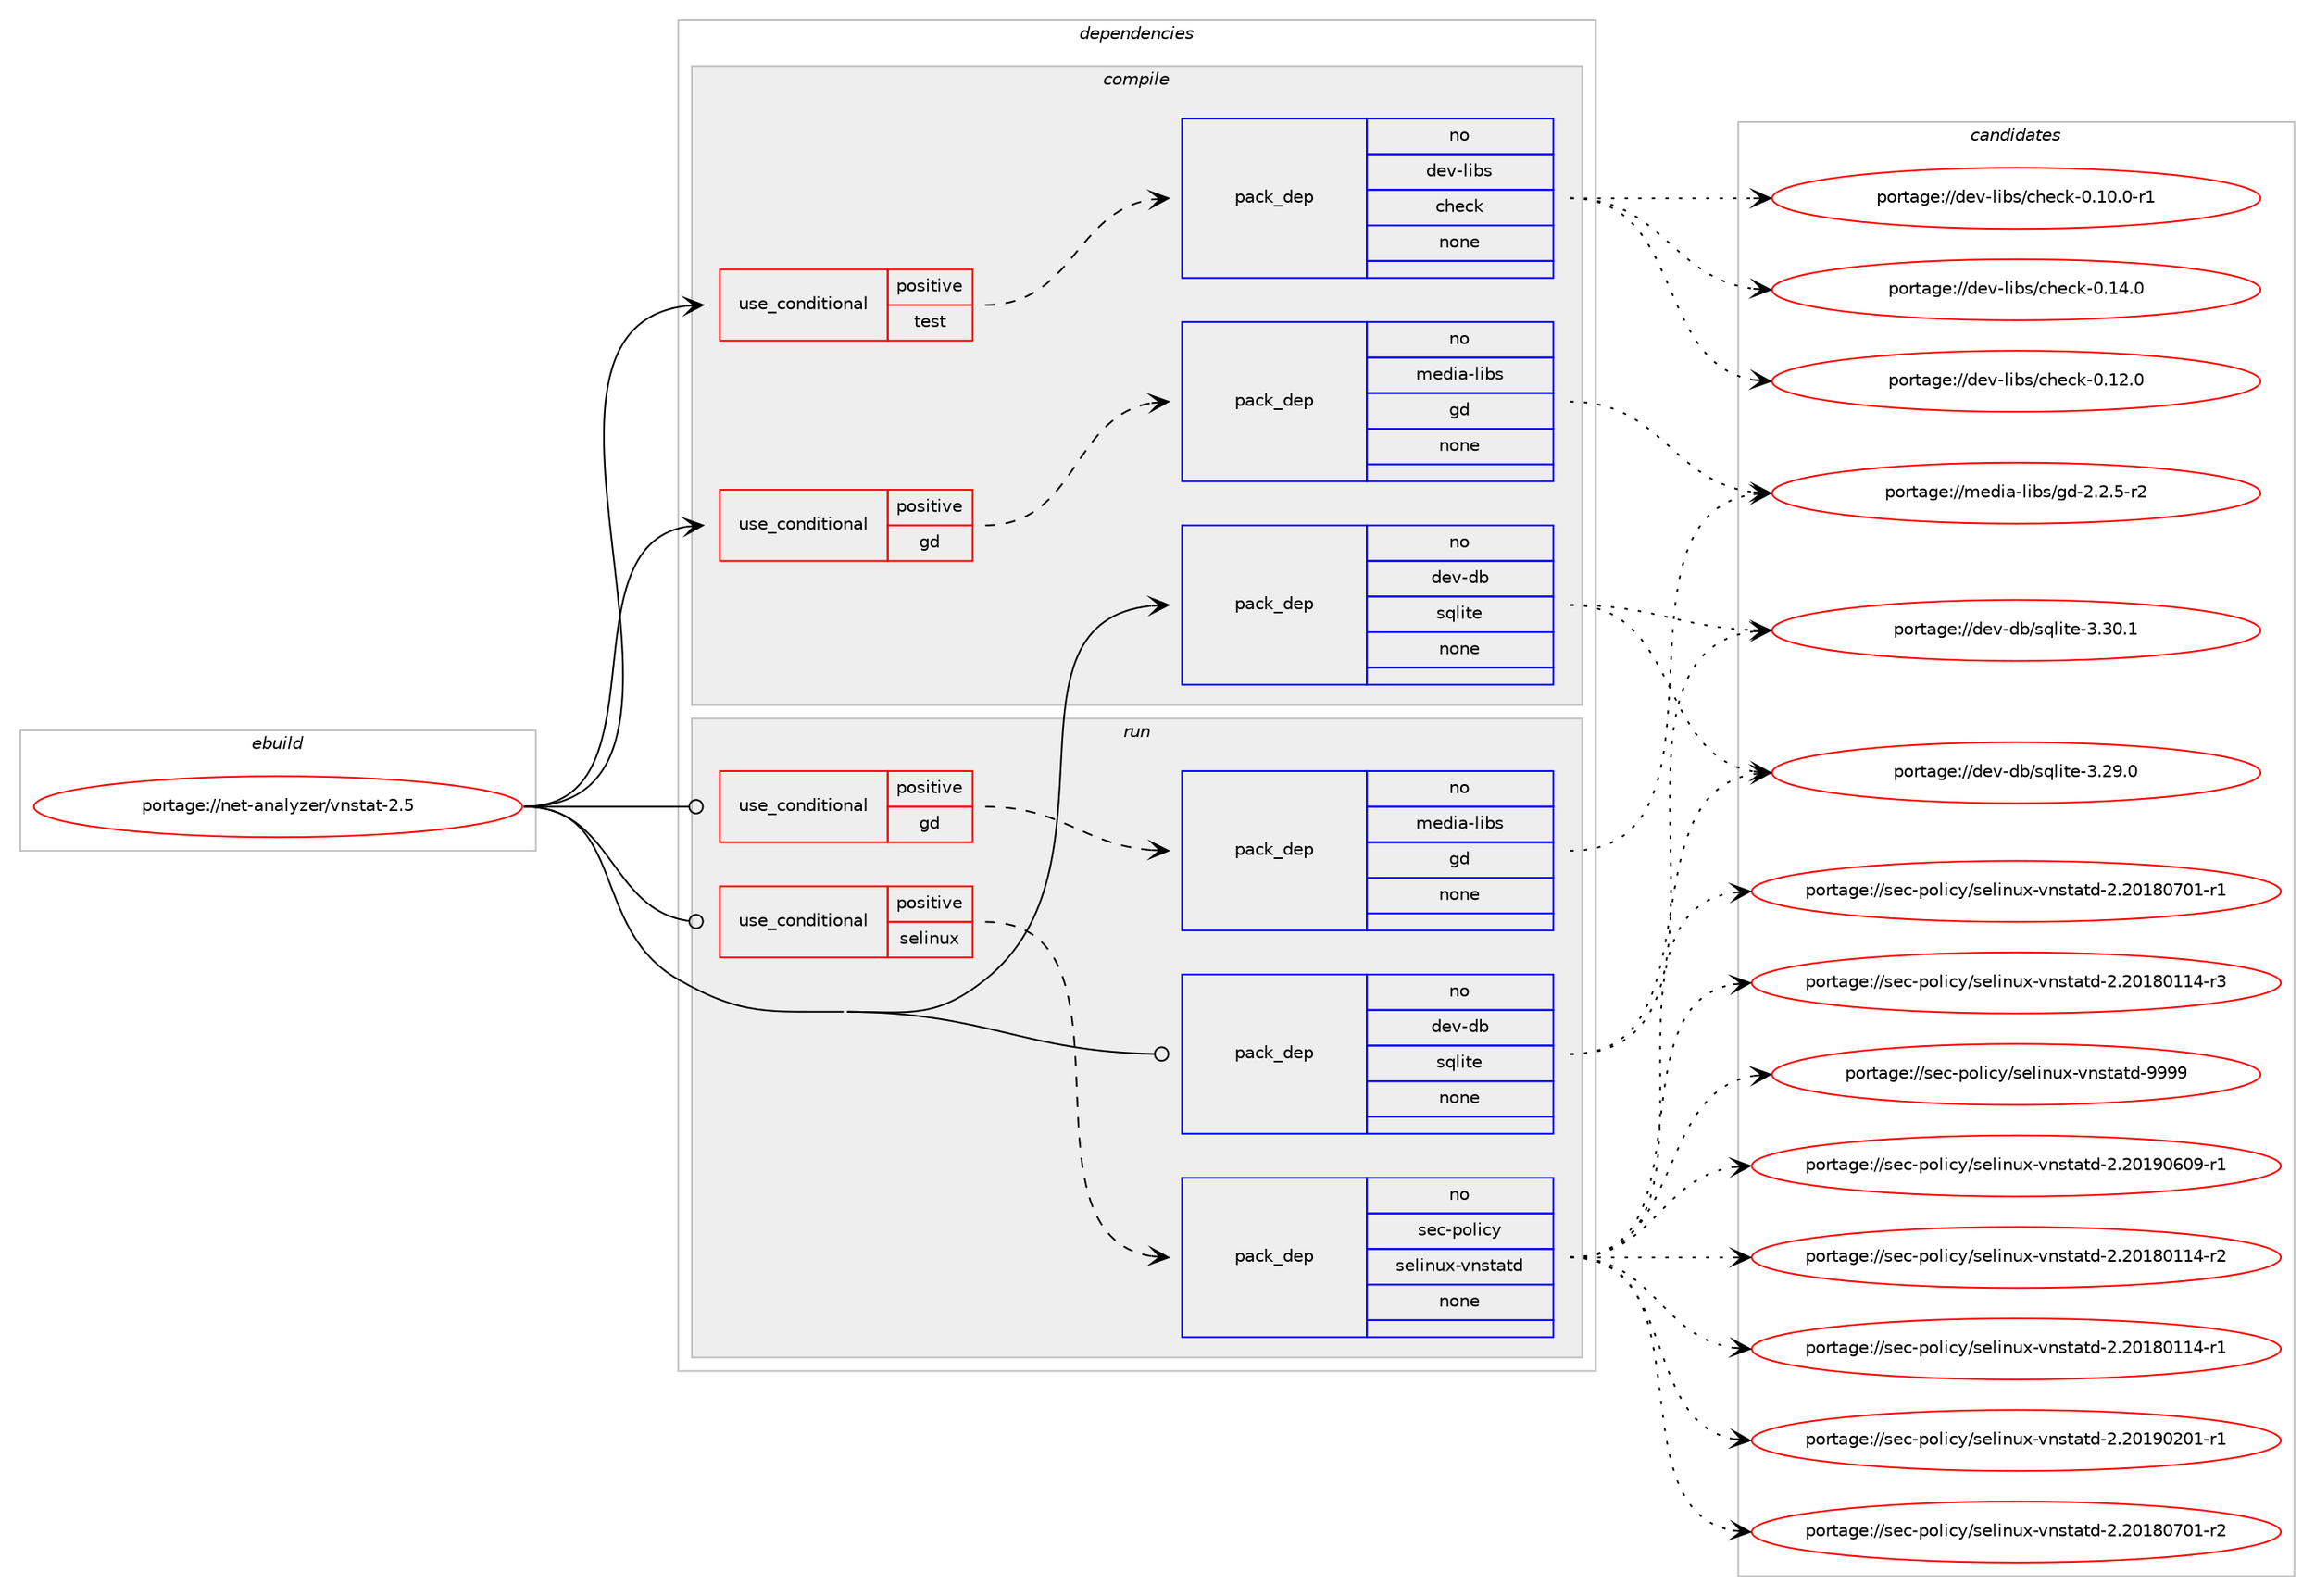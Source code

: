 digraph prolog {

# *************
# Graph options
# *************

newrank=true;
concentrate=true;
compound=true;
graph [rankdir=LR,fontname=Helvetica,fontsize=10,ranksep=1.5];#, ranksep=2.5, nodesep=0.2];
edge  [arrowhead=vee];
node  [fontname=Helvetica,fontsize=10];

# **********
# The ebuild
# **********

subgraph cluster_leftcol {
color=gray;
rank=same;
label=<<i>ebuild</i>>;
id [label="portage://net-analyzer/vnstat-2.5", color=red, width=4, href="../net-analyzer/vnstat-2.5.svg"];
}

# ****************
# The dependencies
# ****************

subgraph cluster_midcol {
color=gray;
label=<<i>dependencies</i>>;
subgraph cluster_compile {
fillcolor="#eeeeee";
style=filled;
label=<<i>compile</i>>;
subgraph cond30785 {
dependency138544 [label=<<TABLE BORDER="0" CELLBORDER="1" CELLSPACING="0" CELLPADDING="4"><TR><TD ROWSPAN="3" CELLPADDING="10">use_conditional</TD></TR><TR><TD>positive</TD></TR><TR><TD>gd</TD></TR></TABLE>>, shape=none, color=red];
subgraph pack105425 {
dependency138545 [label=<<TABLE BORDER="0" CELLBORDER="1" CELLSPACING="0" CELLPADDING="4" WIDTH="220"><TR><TD ROWSPAN="6" CELLPADDING="30">pack_dep</TD></TR><TR><TD WIDTH="110">no</TD></TR><TR><TD>media-libs</TD></TR><TR><TD>gd</TD></TR><TR><TD>none</TD></TR><TR><TD></TD></TR></TABLE>>, shape=none, color=blue];
}
dependency138544:e -> dependency138545:w [weight=20,style="dashed",arrowhead="vee"];
}
id:e -> dependency138544:w [weight=20,style="solid",arrowhead="vee"];
subgraph cond30786 {
dependency138546 [label=<<TABLE BORDER="0" CELLBORDER="1" CELLSPACING="0" CELLPADDING="4"><TR><TD ROWSPAN="3" CELLPADDING="10">use_conditional</TD></TR><TR><TD>positive</TD></TR><TR><TD>test</TD></TR></TABLE>>, shape=none, color=red];
subgraph pack105426 {
dependency138547 [label=<<TABLE BORDER="0" CELLBORDER="1" CELLSPACING="0" CELLPADDING="4" WIDTH="220"><TR><TD ROWSPAN="6" CELLPADDING="30">pack_dep</TD></TR><TR><TD WIDTH="110">no</TD></TR><TR><TD>dev-libs</TD></TR><TR><TD>check</TD></TR><TR><TD>none</TD></TR><TR><TD></TD></TR></TABLE>>, shape=none, color=blue];
}
dependency138546:e -> dependency138547:w [weight=20,style="dashed",arrowhead="vee"];
}
id:e -> dependency138546:w [weight=20,style="solid",arrowhead="vee"];
subgraph pack105427 {
dependency138548 [label=<<TABLE BORDER="0" CELLBORDER="1" CELLSPACING="0" CELLPADDING="4" WIDTH="220"><TR><TD ROWSPAN="6" CELLPADDING="30">pack_dep</TD></TR><TR><TD WIDTH="110">no</TD></TR><TR><TD>dev-db</TD></TR><TR><TD>sqlite</TD></TR><TR><TD>none</TD></TR><TR><TD></TD></TR></TABLE>>, shape=none, color=blue];
}
id:e -> dependency138548:w [weight=20,style="solid",arrowhead="vee"];
}
subgraph cluster_compileandrun {
fillcolor="#eeeeee";
style=filled;
label=<<i>compile and run</i>>;
}
subgraph cluster_run {
fillcolor="#eeeeee";
style=filled;
label=<<i>run</i>>;
subgraph cond30787 {
dependency138549 [label=<<TABLE BORDER="0" CELLBORDER="1" CELLSPACING="0" CELLPADDING="4"><TR><TD ROWSPAN="3" CELLPADDING="10">use_conditional</TD></TR><TR><TD>positive</TD></TR><TR><TD>gd</TD></TR></TABLE>>, shape=none, color=red];
subgraph pack105428 {
dependency138550 [label=<<TABLE BORDER="0" CELLBORDER="1" CELLSPACING="0" CELLPADDING="4" WIDTH="220"><TR><TD ROWSPAN="6" CELLPADDING="30">pack_dep</TD></TR><TR><TD WIDTH="110">no</TD></TR><TR><TD>media-libs</TD></TR><TR><TD>gd</TD></TR><TR><TD>none</TD></TR><TR><TD></TD></TR></TABLE>>, shape=none, color=blue];
}
dependency138549:e -> dependency138550:w [weight=20,style="dashed",arrowhead="vee"];
}
id:e -> dependency138549:w [weight=20,style="solid",arrowhead="odot"];
subgraph cond30788 {
dependency138551 [label=<<TABLE BORDER="0" CELLBORDER="1" CELLSPACING="0" CELLPADDING="4"><TR><TD ROWSPAN="3" CELLPADDING="10">use_conditional</TD></TR><TR><TD>positive</TD></TR><TR><TD>selinux</TD></TR></TABLE>>, shape=none, color=red];
subgraph pack105429 {
dependency138552 [label=<<TABLE BORDER="0" CELLBORDER="1" CELLSPACING="0" CELLPADDING="4" WIDTH="220"><TR><TD ROWSPAN="6" CELLPADDING="30">pack_dep</TD></TR><TR><TD WIDTH="110">no</TD></TR><TR><TD>sec-policy</TD></TR><TR><TD>selinux-vnstatd</TD></TR><TR><TD>none</TD></TR><TR><TD></TD></TR></TABLE>>, shape=none, color=blue];
}
dependency138551:e -> dependency138552:w [weight=20,style="dashed",arrowhead="vee"];
}
id:e -> dependency138551:w [weight=20,style="solid",arrowhead="odot"];
subgraph pack105430 {
dependency138553 [label=<<TABLE BORDER="0" CELLBORDER="1" CELLSPACING="0" CELLPADDING="4" WIDTH="220"><TR><TD ROWSPAN="6" CELLPADDING="30">pack_dep</TD></TR><TR><TD WIDTH="110">no</TD></TR><TR><TD>dev-db</TD></TR><TR><TD>sqlite</TD></TR><TR><TD>none</TD></TR><TR><TD></TD></TR></TABLE>>, shape=none, color=blue];
}
id:e -> dependency138553:w [weight=20,style="solid",arrowhead="odot"];
}
}

# **************
# The candidates
# **************

subgraph cluster_choices {
rank=same;
color=gray;
label=<<i>candidates</i>>;

subgraph choice105425 {
color=black;
nodesep=1;
choice109101100105974510810598115471031004550465046534511450 [label="portage://media-libs/gd-2.2.5-r2", color=red, width=4,href="../media-libs/gd-2.2.5-r2.svg"];
dependency138545:e -> choice109101100105974510810598115471031004550465046534511450:w [style=dotted,weight="100"];
}
subgraph choice105426 {
color=black;
nodesep=1;
choice100101118451081059811547991041019910745484649524648 [label="portage://dev-libs/check-0.14.0", color=red, width=4,href="../dev-libs/check-0.14.0.svg"];
choice100101118451081059811547991041019910745484649504648 [label="portage://dev-libs/check-0.12.0", color=red, width=4,href="../dev-libs/check-0.12.0.svg"];
choice1001011184510810598115479910410199107454846494846484511449 [label="portage://dev-libs/check-0.10.0-r1", color=red, width=4,href="../dev-libs/check-0.10.0-r1.svg"];
dependency138547:e -> choice100101118451081059811547991041019910745484649524648:w [style=dotted,weight="100"];
dependency138547:e -> choice100101118451081059811547991041019910745484649504648:w [style=dotted,weight="100"];
dependency138547:e -> choice1001011184510810598115479910410199107454846494846484511449:w [style=dotted,weight="100"];
}
subgraph choice105427 {
color=black;
nodesep=1;
choice10010111845100984711511310810511610145514651484649 [label="portage://dev-db/sqlite-3.30.1", color=red, width=4,href="../dev-db/sqlite-3.30.1.svg"];
choice10010111845100984711511310810511610145514650574648 [label="portage://dev-db/sqlite-3.29.0", color=red, width=4,href="../dev-db/sqlite-3.29.0.svg"];
dependency138548:e -> choice10010111845100984711511310810511610145514651484649:w [style=dotted,weight="100"];
dependency138548:e -> choice10010111845100984711511310810511610145514650574648:w [style=dotted,weight="100"];
}
subgraph choice105428 {
color=black;
nodesep=1;
choice109101100105974510810598115471031004550465046534511450 [label="portage://media-libs/gd-2.2.5-r2", color=red, width=4,href="../media-libs/gd-2.2.5-r2.svg"];
dependency138550:e -> choice109101100105974510810598115471031004550465046534511450:w [style=dotted,weight="100"];
}
subgraph choice105429 {
color=black;
nodesep=1;
choice1151019945112111108105991214711510110810511011712045118110115116971161004557575757 [label="portage://sec-policy/selinux-vnstatd-9999", color=red, width=4,href="../sec-policy/selinux-vnstatd-9999.svg"];
choice11510199451121111081059912147115101108105110117120451181101151169711610045504650484957485448574511449 [label="portage://sec-policy/selinux-vnstatd-2.20190609-r1", color=red, width=4,href="../sec-policy/selinux-vnstatd-2.20190609-r1.svg"];
choice11510199451121111081059912147115101108105110117120451181101151169711610045504650484957485048494511449 [label="portage://sec-policy/selinux-vnstatd-2.20190201-r1", color=red, width=4,href="../sec-policy/selinux-vnstatd-2.20190201-r1.svg"];
choice11510199451121111081059912147115101108105110117120451181101151169711610045504650484956485548494511450 [label="portage://sec-policy/selinux-vnstatd-2.20180701-r2", color=red, width=4,href="../sec-policy/selinux-vnstatd-2.20180701-r2.svg"];
choice11510199451121111081059912147115101108105110117120451181101151169711610045504650484956485548494511449 [label="portage://sec-policy/selinux-vnstatd-2.20180701-r1", color=red, width=4,href="../sec-policy/selinux-vnstatd-2.20180701-r1.svg"];
choice11510199451121111081059912147115101108105110117120451181101151169711610045504650484956484949524511451 [label="portage://sec-policy/selinux-vnstatd-2.20180114-r3", color=red, width=4,href="../sec-policy/selinux-vnstatd-2.20180114-r3.svg"];
choice11510199451121111081059912147115101108105110117120451181101151169711610045504650484956484949524511450 [label="portage://sec-policy/selinux-vnstatd-2.20180114-r2", color=red, width=4,href="../sec-policy/selinux-vnstatd-2.20180114-r2.svg"];
choice11510199451121111081059912147115101108105110117120451181101151169711610045504650484956484949524511449 [label="portage://sec-policy/selinux-vnstatd-2.20180114-r1", color=red, width=4,href="../sec-policy/selinux-vnstatd-2.20180114-r1.svg"];
dependency138552:e -> choice1151019945112111108105991214711510110810511011712045118110115116971161004557575757:w [style=dotted,weight="100"];
dependency138552:e -> choice11510199451121111081059912147115101108105110117120451181101151169711610045504650484957485448574511449:w [style=dotted,weight="100"];
dependency138552:e -> choice11510199451121111081059912147115101108105110117120451181101151169711610045504650484957485048494511449:w [style=dotted,weight="100"];
dependency138552:e -> choice11510199451121111081059912147115101108105110117120451181101151169711610045504650484956485548494511450:w [style=dotted,weight="100"];
dependency138552:e -> choice11510199451121111081059912147115101108105110117120451181101151169711610045504650484956485548494511449:w [style=dotted,weight="100"];
dependency138552:e -> choice11510199451121111081059912147115101108105110117120451181101151169711610045504650484956484949524511451:w [style=dotted,weight="100"];
dependency138552:e -> choice11510199451121111081059912147115101108105110117120451181101151169711610045504650484956484949524511450:w [style=dotted,weight="100"];
dependency138552:e -> choice11510199451121111081059912147115101108105110117120451181101151169711610045504650484956484949524511449:w [style=dotted,weight="100"];
}
subgraph choice105430 {
color=black;
nodesep=1;
choice10010111845100984711511310810511610145514651484649 [label="portage://dev-db/sqlite-3.30.1", color=red, width=4,href="../dev-db/sqlite-3.30.1.svg"];
choice10010111845100984711511310810511610145514650574648 [label="portage://dev-db/sqlite-3.29.0", color=red, width=4,href="../dev-db/sqlite-3.29.0.svg"];
dependency138553:e -> choice10010111845100984711511310810511610145514651484649:w [style=dotted,weight="100"];
dependency138553:e -> choice10010111845100984711511310810511610145514650574648:w [style=dotted,weight="100"];
}
}

}

